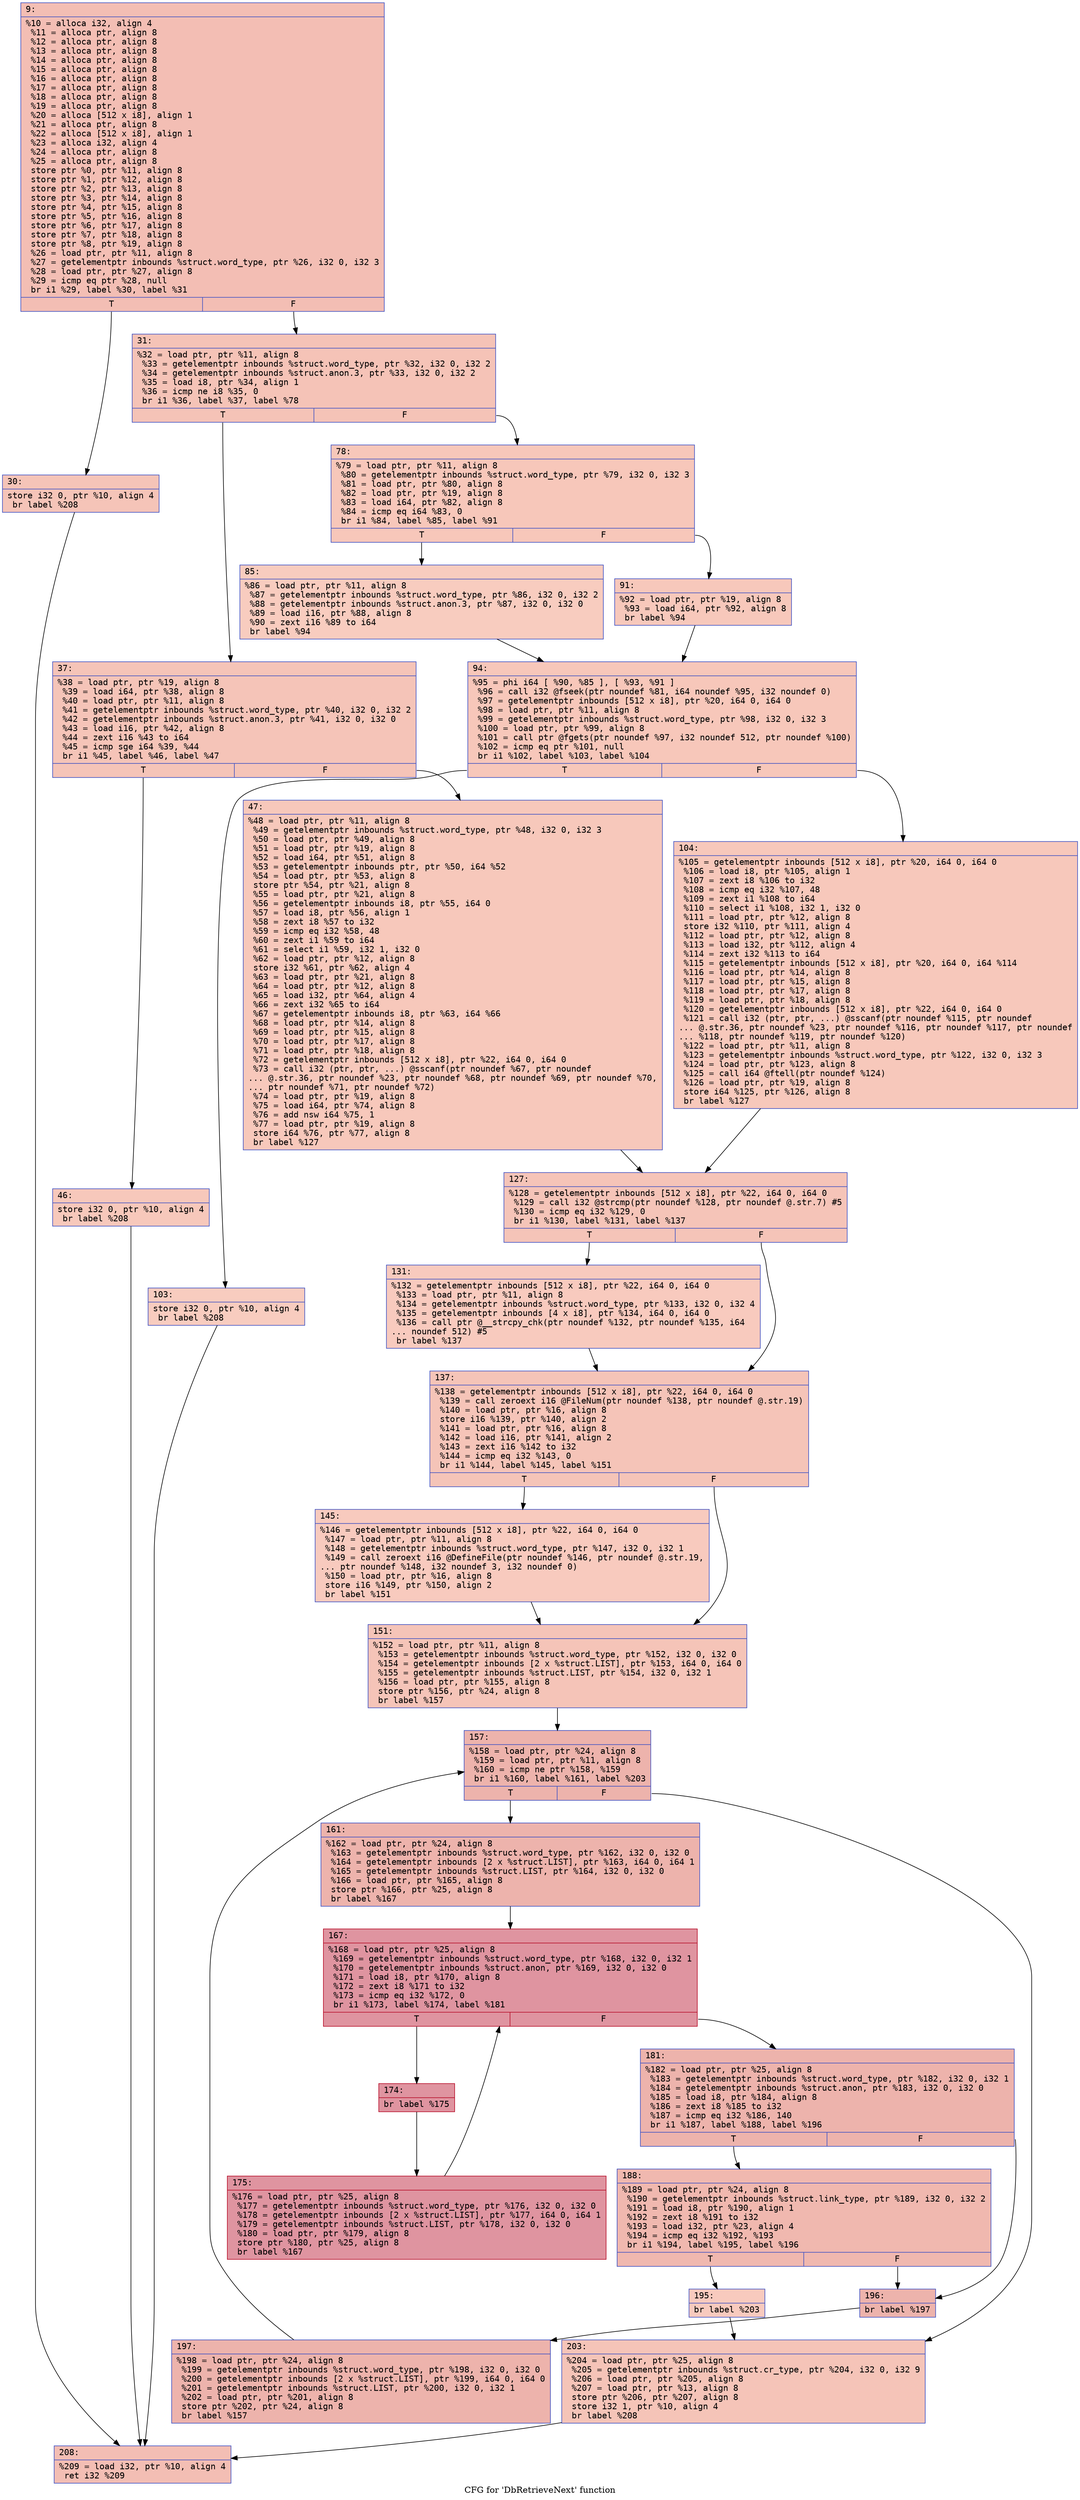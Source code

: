 digraph "CFG for 'DbRetrieveNext' function" {
	label="CFG for 'DbRetrieveNext' function";

	Node0x6000038952c0 [shape=record,color="#3d50c3ff", style=filled, fillcolor="#e36c5570" fontname="Courier",label="{9:\l|  %10 = alloca i32, align 4\l  %11 = alloca ptr, align 8\l  %12 = alloca ptr, align 8\l  %13 = alloca ptr, align 8\l  %14 = alloca ptr, align 8\l  %15 = alloca ptr, align 8\l  %16 = alloca ptr, align 8\l  %17 = alloca ptr, align 8\l  %18 = alloca ptr, align 8\l  %19 = alloca ptr, align 8\l  %20 = alloca [512 x i8], align 1\l  %21 = alloca ptr, align 8\l  %22 = alloca [512 x i8], align 1\l  %23 = alloca i32, align 4\l  %24 = alloca ptr, align 8\l  %25 = alloca ptr, align 8\l  store ptr %0, ptr %11, align 8\l  store ptr %1, ptr %12, align 8\l  store ptr %2, ptr %13, align 8\l  store ptr %3, ptr %14, align 8\l  store ptr %4, ptr %15, align 8\l  store ptr %5, ptr %16, align 8\l  store ptr %6, ptr %17, align 8\l  store ptr %7, ptr %18, align 8\l  store ptr %8, ptr %19, align 8\l  %26 = load ptr, ptr %11, align 8\l  %27 = getelementptr inbounds %struct.word_type, ptr %26, i32 0, i32 3\l  %28 = load ptr, ptr %27, align 8\l  %29 = icmp eq ptr %28, null\l  br i1 %29, label %30, label %31\l|{<s0>T|<s1>F}}"];
	Node0x6000038952c0:s0 -> Node0x600003895310[tooltip="9 -> 30\nProbability 37.50%" ];
	Node0x6000038952c0:s1 -> Node0x600003895360[tooltip="9 -> 31\nProbability 62.50%" ];
	Node0x600003895310 [shape=record,color="#3d50c3ff", style=filled, fillcolor="#e97a5f70" fontname="Courier",label="{30:\l|  store i32 0, ptr %10, align 4\l  br label %208\l}"];
	Node0x600003895310 -> Node0x600003895b80[tooltip="30 -> 208\nProbability 100.00%" ];
	Node0x600003895360 [shape=record,color="#3d50c3ff", style=filled, fillcolor="#e8765c70" fontname="Courier",label="{31:\l|  %32 = load ptr, ptr %11, align 8\l  %33 = getelementptr inbounds %struct.word_type, ptr %32, i32 0, i32 2\l  %34 = getelementptr inbounds %struct.anon.3, ptr %33, i32 0, i32 2\l  %35 = load i8, ptr %34, align 1\l  %36 = icmp ne i8 %35, 0\l  br i1 %36, label %37, label %78\l|{<s0>T|<s1>F}}"];
	Node0x600003895360:s0 -> Node0x6000038953b0[tooltip="31 -> 37\nProbability 62.50%" ];
	Node0x600003895360:s1 -> Node0x6000038954a0[tooltip="31 -> 78\nProbability 37.50%" ];
	Node0x6000038953b0 [shape=record,color="#3d50c3ff", style=filled, fillcolor="#e97a5f70" fontname="Courier",label="{37:\l|  %38 = load ptr, ptr %19, align 8\l  %39 = load i64, ptr %38, align 8\l  %40 = load ptr, ptr %11, align 8\l  %41 = getelementptr inbounds %struct.word_type, ptr %40, i32 0, i32 2\l  %42 = getelementptr inbounds %struct.anon.3, ptr %41, i32 0, i32 0\l  %43 = load i16, ptr %42, align 8\l  %44 = zext i16 %43 to i64\l  %45 = icmp sge i64 %39, %44\l  br i1 %45, label %46, label %47\l|{<s0>T|<s1>F}}"];
	Node0x6000038953b0:s0 -> Node0x600003895400[tooltip="37 -> 46\nProbability 50.00%" ];
	Node0x6000038953b0:s1 -> Node0x600003895450[tooltip="37 -> 47\nProbability 50.00%" ];
	Node0x600003895400 [shape=record,color="#3d50c3ff", style=filled, fillcolor="#ed836670" fontname="Courier",label="{46:\l|  store i32 0, ptr %10, align 4\l  br label %208\l}"];
	Node0x600003895400 -> Node0x600003895b80[tooltip="46 -> 208\nProbability 100.00%" ];
	Node0x600003895450 [shape=record,color="#3d50c3ff", style=filled, fillcolor="#ed836670" fontname="Courier",label="{47:\l|  %48 = load ptr, ptr %11, align 8\l  %49 = getelementptr inbounds %struct.word_type, ptr %48, i32 0, i32 3\l  %50 = load ptr, ptr %49, align 8\l  %51 = load ptr, ptr %19, align 8\l  %52 = load i64, ptr %51, align 8\l  %53 = getelementptr inbounds ptr, ptr %50, i64 %52\l  %54 = load ptr, ptr %53, align 8\l  store ptr %54, ptr %21, align 8\l  %55 = load ptr, ptr %21, align 8\l  %56 = getelementptr inbounds i8, ptr %55, i64 0\l  %57 = load i8, ptr %56, align 1\l  %58 = zext i8 %57 to i32\l  %59 = icmp eq i32 %58, 48\l  %60 = zext i1 %59 to i64\l  %61 = select i1 %59, i32 1, i32 0\l  %62 = load ptr, ptr %12, align 8\l  store i32 %61, ptr %62, align 4\l  %63 = load ptr, ptr %21, align 8\l  %64 = load ptr, ptr %12, align 8\l  %65 = load i32, ptr %64, align 4\l  %66 = zext i32 %65 to i64\l  %67 = getelementptr inbounds i8, ptr %63, i64 %66\l  %68 = load ptr, ptr %14, align 8\l  %69 = load ptr, ptr %15, align 8\l  %70 = load ptr, ptr %17, align 8\l  %71 = load ptr, ptr %18, align 8\l  %72 = getelementptr inbounds [512 x i8], ptr %22, i64 0, i64 0\l  %73 = call i32 (ptr, ptr, ...) @sscanf(ptr noundef %67, ptr noundef\l... @.str.36, ptr noundef %23, ptr noundef %68, ptr noundef %69, ptr noundef %70,\l... ptr noundef %71, ptr noundef %72)\l  %74 = load ptr, ptr %19, align 8\l  %75 = load i64, ptr %74, align 8\l  %76 = add nsw i64 %75, 1\l  %77 = load ptr, ptr %19, align 8\l  store i64 %76, ptr %77, align 8\l  br label %127\l}"];
	Node0x600003895450 -> Node0x600003895680[tooltip="47 -> 127\nProbability 100.00%" ];
	Node0x6000038954a0 [shape=record,color="#3d50c3ff", style=filled, fillcolor="#ec7f6370" fontname="Courier",label="{78:\l|  %79 = load ptr, ptr %11, align 8\l  %80 = getelementptr inbounds %struct.word_type, ptr %79, i32 0, i32 3\l  %81 = load ptr, ptr %80, align 8\l  %82 = load ptr, ptr %19, align 8\l  %83 = load i64, ptr %82, align 8\l  %84 = icmp eq i64 %83, 0\l  br i1 %84, label %85, label %91\l|{<s0>T|<s1>F}}"];
	Node0x6000038954a0:s0 -> Node0x6000038954f0[tooltip="78 -> 85\nProbability 37.50%" ];
	Node0x6000038954a0:s1 -> Node0x600003895540[tooltip="78 -> 91\nProbability 62.50%" ];
	Node0x6000038954f0 [shape=record,color="#3d50c3ff", style=filled, fillcolor="#f08b6e70" fontname="Courier",label="{85:\l|  %86 = load ptr, ptr %11, align 8\l  %87 = getelementptr inbounds %struct.word_type, ptr %86, i32 0, i32 2\l  %88 = getelementptr inbounds %struct.anon.3, ptr %87, i32 0, i32 0\l  %89 = load i16, ptr %88, align 8\l  %90 = zext i16 %89 to i64\l  br label %94\l}"];
	Node0x6000038954f0 -> Node0x600003895590[tooltip="85 -> 94\nProbability 100.00%" ];
	Node0x600003895540 [shape=record,color="#3d50c3ff", style=filled, fillcolor="#ed836670" fontname="Courier",label="{91:\l|  %92 = load ptr, ptr %19, align 8\l  %93 = load i64, ptr %92, align 8\l  br label %94\l}"];
	Node0x600003895540 -> Node0x600003895590[tooltip="91 -> 94\nProbability 100.00%" ];
	Node0x600003895590 [shape=record,color="#3d50c3ff", style=filled, fillcolor="#ec7f6370" fontname="Courier",label="{94:\l|  %95 = phi i64 [ %90, %85 ], [ %93, %91 ]\l  %96 = call i32 @fseek(ptr noundef %81, i64 noundef %95, i32 noundef 0)\l  %97 = getelementptr inbounds [512 x i8], ptr %20, i64 0, i64 0\l  %98 = load ptr, ptr %11, align 8\l  %99 = getelementptr inbounds %struct.word_type, ptr %98, i32 0, i32 3\l  %100 = load ptr, ptr %99, align 8\l  %101 = call ptr @fgets(ptr noundef %97, i32 noundef 512, ptr noundef %100)\l  %102 = icmp eq ptr %101, null\l  br i1 %102, label %103, label %104\l|{<s0>T|<s1>F}}"];
	Node0x600003895590:s0 -> Node0x6000038955e0[tooltip="94 -> 103\nProbability 37.50%" ];
	Node0x600003895590:s1 -> Node0x600003895630[tooltip="94 -> 104\nProbability 62.50%" ];
	Node0x6000038955e0 [shape=record,color="#3d50c3ff", style=filled, fillcolor="#f08b6e70" fontname="Courier",label="{103:\l|  store i32 0, ptr %10, align 4\l  br label %208\l}"];
	Node0x6000038955e0 -> Node0x600003895b80[tooltip="103 -> 208\nProbability 100.00%" ];
	Node0x600003895630 [shape=record,color="#3d50c3ff", style=filled, fillcolor="#ed836670" fontname="Courier",label="{104:\l|  %105 = getelementptr inbounds [512 x i8], ptr %20, i64 0, i64 0\l  %106 = load i8, ptr %105, align 1\l  %107 = zext i8 %106 to i32\l  %108 = icmp eq i32 %107, 48\l  %109 = zext i1 %108 to i64\l  %110 = select i1 %108, i32 1, i32 0\l  %111 = load ptr, ptr %12, align 8\l  store i32 %110, ptr %111, align 4\l  %112 = load ptr, ptr %12, align 8\l  %113 = load i32, ptr %112, align 4\l  %114 = zext i32 %113 to i64\l  %115 = getelementptr inbounds [512 x i8], ptr %20, i64 0, i64 %114\l  %116 = load ptr, ptr %14, align 8\l  %117 = load ptr, ptr %15, align 8\l  %118 = load ptr, ptr %17, align 8\l  %119 = load ptr, ptr %18, align 8\l  %120 = getelementptr inbounds [512 x i8], ptr %22, i64 0, i64 0\l  %121 = call i32 (ptr, ptr, ...) @sscanf(ptr noundef %115, ptr noundef\l... @.str.36, ptr noundef %23, ptr noundef %116, ptr noundef %117, ptr noundef\l... %118, ptr noundef %119, ptr noundef %120)\l  %122 = load ptr, ptr %11, align 8\l  %123 = getelementptr inbounds %struct.word_type, ptr %122, i32 0, i32 3\l  %124 = load ptr, ptr %123, align 8\l  %125 = call i64 @ftell(ptr noundef %124)\l  %126 = load ptr, ptr %19, align 8\l  store i64 %125, ptr %126, align 8\l  br label %127\l}"];
	Node0x600003895630 -> Node0x600003895680[tooltip="104 -> 127\nProbability 100.00%" ];
	Node0x600003895680 [shape=record,color="#3d50c3ff", style=filled, fillcolor="#e97a5f70" fontname="Courier",label="{127:\l|  %128 = getelementptr inbounds [512 x i8], ptr %22, i64 0, i64 0\l  %129 = call i32 @strcmp(ptr noundef %128, ptr noundef @.str.7) #5\l  %130 = icmp eq i32 %129, 0\l  br i1 %130, label %131, label %137\l|{<s0>T|<s1>F}}"];
	Node0x600003895680:s0 -> Node0x6000038956d0[tooltip="127 -> 131\nProbability 37.50%" ];
	Node0x600003895680:s1 -> Node0x600003895720[tooltip="127 -> 137\nProbability 62.50%" ];
	Node0x6000038956d0 [shape=record,color="#3d50c3ff", style=filled, fillcolor="#ef886b70" fontname="Courier",label="{131:\l|  %132 = getelementptr inbounds [512 x i8], ptr %22, i64 0, i64 0\l  %133 = load ptr, ptr %11, align 8\l  %134 = getelementptr inbounds %struct.word_type, ptr %133, i32 0, i32 4\l  %135 = getelementptr inbounds [4 x i8], ptr %134, i64 0, i64 0\l  %136 = call ptr @__strcpy_chk(ptr noundef %132, ptr noundef %135, i64\l... noundef 512) #5\l  br label %137\l}"];
	Node0x6000038956d0 -> Node0x600003895720[tooltip="131 -> 137\nProbability 100.00%" ];
	Node0x600003895720 [shape=record,color="#3d50c3ff", style=filled, fillcolor="#e97a5f70" fontname="Courier",label="{137:\l|  %138 = getelementptr inbounds [512 x i8], ptr %22, i64 0, i64 0\l  %139 = call zeroext i16 @FileNum(ptr noundef %138, ptr noundef @.str.19)\l  %140 = load ptr, ptr %16, align 8\l  store i16 %139, ptr %140, align 2\l  %141 = load ptr, ptr %16, align 8\l  %142 = load i16, ptr %141, align 2\l  %143 = zext i16 %142 to i32\l  %144 = icmp eq i32 %143, 0\l  br i1 %144, label %145, label %151\l|{<s0>T|<s1>F}}"];
	Node0x600003895720:s0 -> Node0x600003895770[tooltip="137 -> 145\nProbability 37.50%" ];
	Node0x600003895720:s1 -> Node0x6000038957c0[tooltip="137 -> 151\nProbability 62.50%" ];
	Node0x600003895770 [shape=record,color="#3d50c3ff", style=filled, fillcolor="#ef886b70" fontname="Courier",label="{145:\l|  %146 = getelementptr inbounds [512 x i8], ptr %22, i64 0, i64 0\l  %147 = load ptr, ptr %11, align 8\l  %148 = getelementptr inbounds %struct.word_type, ptr %147, i32 0, i32 1\l  %149 = call zeroext i16 @DefineFile(ptr noundef %146, ptr noundef @.str.19,\l... ptr noundef %148, i32 noundef 3, i32 noundef 0)\l  %150 = load ptr, ptr %16, align 8\l  store i16 %149, ptr %150, align 2\l  br label %151\l}"];
	Node0x600003895770 -> Node0x6000038957c0[tooltip="145 -> 151\nProbability 100.00%" ];
	Node0x6000038957c0 [shape=record,color="#3d50c3ff", style=filled, fillcolor="#e97a5f70" fontname="Courier",label="{151:\l|  %152 = load ptr, ptr %11, align 8\l  %153 = getelementptr inbounds %struct.word_type, ptr %152, i32 0, i32 0\l  %154 = getelementptr inbounds [2 x %struct.LIST], ptr %153, i64 0, i64 0\l  %155 = getelementptr inbounds %struct.LIST, ptr %154, i32 0, i32 1\l  %156 = load ptr, ptr %155, align 8\l  store ptr %156, ptr %24, align 8\l  br label %157\l}"];
	Node0x6000038957c0 -> Node0x600003895810[tooltip="151 -> 157\nProbability 100.00%" ];
	Node0x600003895810 [shape=record,color="#3d50c3ff", style=filled, fillcolor="#d6524470" fontname="Courier",label="{157:\l|  %158 = load ptr, ptr %24, align 8\l  %159 = load ptr, ptr %11, align 8\l  %160 = icmp ne ptr %158, %159\l  br i1 %160, label %161, label %203\l|{<s0>T|<s1>F}}"];
	Node0x600003895810:s0 -> Node0x600003895860[tooltip="157 -> 161\nProbability 96.88%" ];
	Node0x600003895810:s1 -> Node0x600003895b30[tooltip="157 -> 203\nProbability 3.12%" ];
	Node0x600003895860 [shape=record,color="#3d50c3ff", style=filled, fillcolor="#d6524470" fontname="Courier",label="{161:\l|  %162 = load ptr, ptr %24, align 8\l  %163 = getelementptr inbounds %struct.word_type, ptr %162, i32 0, i32 0\l  %164 = getelementptr inbounds [2 x %struct.LIST], ptr %163, i64 0, i64 1\l  %165 = getelementptr inbounds %struct.LIST, ptr %164, i32 0, i32 0\l  %166 = load ptr, ptr %165, align 8\l  store ptr %166, ptr %25, align 8\l  br label %167\l}"];
	Node0x600003895860 -> Node0x6000038958b0[tooltip="161 -> 167\nProbability 100.00%" ];
	Node0x6000038958b0 [shape=record,color="#b70d28ff", style=filled, fillcolor="#b70d2870" fontname="Courier",label="{167:\l|  %168 = load ptr, ptr %25, align 8\l  %169 = getelementptr inbounds %struct.word_type, ptr %168, i32 0, i32 1\l  %170 = getelementptr inbounds %struct.anon, ptr %169, i32 0, i32 0\l  %171 = load i8, ptr %170, align 8\l  %172 = zext i8 %171 to i32\l  %173 = icmp eq i32 %172, 0\l  br i1 %173, label %174, label %181\l|{<s0>T|<s1>F}}"];
	Node0x6000038958b0:s0 -> Node0x600003895900[tooltip="167 -> 174\nProbability 96.88%" ];
	Node0x6000038958b0:s1 -> Node0x6000038959a0[tooltip="167 -> 181\nProbability 3.12%" ];
	Node0x600003895900 [shape=record,color="#b70d28ff", style=filled, fillcolor="#b70d2870" fontname="Courier",label="{174:\l|  br label %175\l}"];
	Node0x600003895900 -> Node0x600003895950[tooltip="174 -> 175\nProbability 100.00%" ];
	Node0x600003895950 [shape=record,color="#b70d28ff", style=filled, fillcolor="#b70d2870" fontname="Courier",label="{175:\l|  %176 = load ptr, ptr %25, align 8\l  %177 = getelementptr inbounds %struct.word_type, ptr %176, i32 0, i32 0\l  %178 = getelementptr inbounds [2 x %struct.LIST], ptr %177, i64 0, i64 1\l  %179 = getelementptr inbounds %struct.LIST, ptr %178, i32 0, i32 0\l  %180 = load ptr, ptr %179, align 8\l  store ptr %180, ptr %25, align 8\l  br label %167\l}"];
	Node0x600003895950 -> Node0x6000038958b0[tooltip="175 -> 167\nProbability 100.00%" ];
	Node0x6000038959a0 [shape=record,color="#3d50c3ff", style=filled, fillcolor="#d6524470" fontname="Courier",label="{181:\l|  %182 = load ptr, ptr %25, align 8\l  %183 = getelementptr inbounds %struct.word_type, ptr %182, i32 0, i32 1\l  %184 = getelementptr inbounds %struct.anon, ptr %183, i32 0, i32 0\l  %185 = load i8, ptr %184, align 8\l  %186 = zext i8 %185 to i32\l  %187 = icmp eq i32 %186, 140\l  br i1 %187, label %188, label %196\l|{<s0>T|<s1>F}}"];
	Node0x6000038959a0:s0 -> Node0x6000038959f0[tooltip="181 -> 188\nProbability 50.00%" ];
	Node0x6000038959a0:s1 -> Node0x600003895a90[tooltip="181 -> 196\nProbability 50.00%" ];
	Node0x6000038959f0 [shape=record,color="#3d50c3ff", style=filled, fillcolor="#dc5d4a70" fontname="Courier",label="{188:\l|  %189 = load ptr, ptr %24, align 8\l  %190 = getelementptr inbounds %struct.link_type, ptr %189, i32 0, i32 2\l  %191 = load i8, ptr %190, align 1\l  %192 = zext i8 %191 to i32\l  %193 = load i32, ptr %23, align 4\l  %194 = icmp eq i32 %192, %193\l  br i1 %194, label %195, label %196\l|{<s0>T|<s1>F}}"];
	Node0x6000038959f0:s0 -> Node0x600003895a40[tooltip="188 -> 195\nProbability 3.12%" ];
	Node0x6000038959f0:s1 -> Node0x600003895a90[tooltip="188 -> 196\nProbability 96.88%" ];
	Node0x600003895a40 [shape=record,color="#3d50c3ff", style=filled, fillcolor="#ef886b70" fontname="Courier",label="{195:\l|  br label %203\l}"];
	Node0x600003895a40 -> Node0x600003895b30[tooltip="195 -> 203\nProbability 100.00%" ];
	Node0x600003895a90 [shape=record,color="#3d50c3ff", style=filled, fillcolor="#d6524470" fontname="Courier",label="{196:\l|  br label %197\l}"];
	Node0x600003895a90 -> Node0x600003895ae0[tooltip="196 -> 197\nProbability 100.00%" ];
	Node0x600003895ae0 [shape=record,color="#3d50c3ff", style=filled, fillcolor="#d6524470" fontname="Courier",label="{197:\l|  %198 = load ptr, ptr %24, align 8\l  %199 = getelementptr inbounds %struct.word_type, ptr %198, i32 0, i32 0\l  %200 = getelementptr inbounds [2 x %struct.LIST], ptr %199, i64 0, i64 0\l  %201 = getelementptr inbounds %struct.LIST, ptr %200, i32 0, i32 1\l  %202 = load ptr, ptr %201, align 8\l  store ptr %202, ptr %24, align 8\l  br label %157\l}"];
	Node0x600003895ae0 -> Node0x600003895810[tooltip="197 -> 157\nProbability 100.00%" ];
	Node0x600003895b30 [shape=record,color="#3d50c3ff", style=filled, fillcolor="#e97a5f70" fontname="Courier",label="{203:\l|  %204 = load ptr, ptr %25, align 8\l  %205 = getelementptr inbounds %struct.cr_type, ptr %204, i32 0, i32 9\l  %206 = load ptr, ptr %205, align 8\l  %207 = load ptr, ptr %13, align 8\l  store ptr %206, ptr %207, align 8\l  store i32 1, ptr %10, align 4\l  br label %208\l}"];
	Node0x600003895b30 -> Node0x600003895b80[tooltip="203 -> 208\nProbability 100.00%" ];
	Node0x600003895b80 [shape=record,color="#3d50c3ff", style=filled, fillcolor="#e36c5570" fontname="Courier",label="{208:\l|  %209 = load i32, ptr %10, align 4\l  ret i32 %209\l}"];
}
